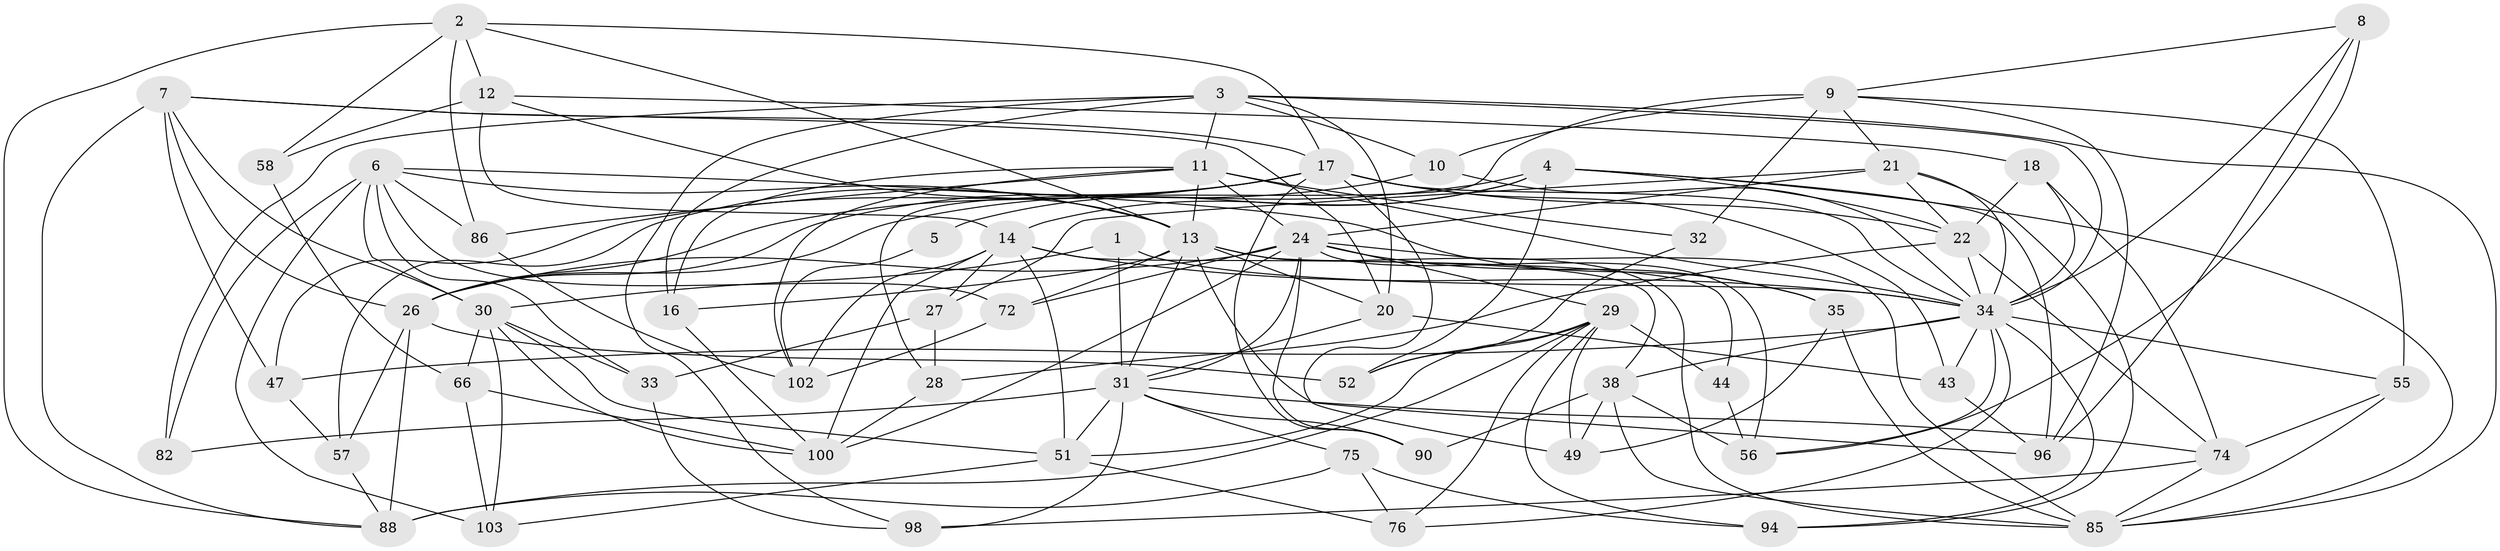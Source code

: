 // original degree distribution, {4: 1.0}
// Generated by graph-tools (version 1.1) at 2025/16/03/09/25 04:16:34]
// undirected, 58 vertices, 163 edges
graph export_dot {
graph [start="1"]
  node [color=gray90,style=filled];
  1;
  2 [super="+19"];
  3 [super="+41+45"];
  4 [super="+62+116"];
  5;
  6 [super="+46"];
  7 [super="+79"];
  8;
  9 [super="+81+68"];
  10;
  11 [super="+50+25"];
  12 [super="+108"];
  13 [super="+15"];
  14 [super="+78"];
  16;
  17 [super="+23+37"];
  18;
  20 [super="+114"];
  21 [super="+95"];
  22 [super="+111+69"];
  24 [super="+87+54"];
  26 [super="+48"];
  27;
  28;
  29 [super="+70"];
  30 [super="+39"];
  31 [super="+53+64+40"];
  32;
  33;
  34 [super="+84+61+36"];
  35;
  38 [super="+71"];
  43;
  44;
  47;
  49;
  51 [super="+59"];
  52;
  55;
  56 [super="+89"];
  57;
  58;
  66;
  72;
  74 [super="+113"];
  75;
  76;
  82;
  85 [super="+93+97"];
  86;
  88 [super="+99"];
  90;
  94;
  96 [super="+107"];
  98;
  100 [super="+104"];
  102 [super="+105"];
  103;
  1 -- 34;
  1 -- 31 [weight=2];
  1 -- 30;
  2 -- 88;
  2 -- 12 [weight=2];
  2 -- 86;
  2 -- 58 [weight=2];
  2 -- 13;
  2 -- 17;
  3 -- 16;
  3 -- 85;
  3 -- 98;
  3 -- 20;
  3 -- 82;
  3 -- 10;
  3 -- 11;
  3 -- 34;
  4 -- 5 [weight=2];
  4 -- 26;
  4 -- 85;
  4 -- 14;
  4 -- 52;
  4 -- 22;
  4 -- 96;
  5 -- 102 [weight=2];
  6 -- 72;
  6 -- 86;
  6 -- 103;
  6 -- 33;
  6 -- 82;
  6 -- 35;
  6 -- 13;
  6 -- 30;
  7 -- 88;
  7 -- 47;
  7 -- 26;
  7 -- 17;
  7 -- 20;
  7 -- 30;
  8 -- 56;
  8 -- 34;
  8 -- 9;
  8 -- 96;
  9 -- 55;
  9 -- 32 [weight=2];
  9 -- 28;
  9 -- 96;
  9 -- 10;
  9 -- 21;
  10 -- 34;
  10 -- 26;
  11 -- 102;
  11 -- 24;
  11 -- 16;
  11 -- 34;
  11 -- 86;
  11 -- 32;
  11 -- 13;
  12 -- 58;
  12 -- 14;
  12 -- 18;
  12 -- 13;
  13 -- 96 [weight=2];
  13 -- 44;
  13 -- 72;
  13 -- 16;
  13 -- 20;
  13 -- 85;
  13 -- 31;
  14 -- 51;
  14 -- 34;
  14 -- 38;
  14 -- 27;
  14 -- 102;
  14 -- 100;
  16 -- 100;
  17 -- 49;
  17 -- 90;
  17 -- 43;
  17 -- 26;
  17 -- 22;
  17 -- 34;
  17 -- 47;
  17 -- 57;
  18 -- 74;
  18 -- 34;
  18 -- 22;
  20 -- 31 [weight=2];
  20 -- 43;
  21 -- 27;
  21 -- 94;
  21 -- 24;
  21 -- 22;
  21 -- 34;
  22 -- 34 [weight=2];
  22 -- 28;
  22 -- 74;
  24 -- 56;
  24 -- 100;
  24 -- 85;
  24 -- 31 [weight=2];
  24 -- 35;
  24 -- 90;
  24 -- 26;
  24 -- 72;
  24 -- 29;
  26 -- 57;
  26 -- 52;
  26 -- 88;
  27 -- 28;
  27 -- 33;
  28 -- 100;
  29 -- 94;
  29 -- 88;
  29 -- 49;
  29 -- 51;
  29 -- 52;
  29 -- 44;
  29 -- 76;
  30 -- 100;
  30 -- 33;
  30 -- 66;
  30 -- 51;
  30 -- 103;
  31 -- 82 [weight=2];
  31 -- 98;
  31 -- 74;
  31 -- 75;
  31 -- 51;
  31 -- 90;
  32 -- 52;
  33 -- 98;
  34 -- 47;
  34 -- 38;
  34 -- 43;
  34 -- 76;
  34 -- 55;
  34 -- 94;
  34 -- 56;
  35 -- 49;
  35 -- 85;
  38 -- 90;
  38 -- 85;
  38 -- 49;
  38 -- 56;
  43 -- 96;
  44 -- 56 [weight=2];
  47 -- 57;
  51 -- 76;
  51 -- 103;
  55 -- 85;
  55 -- 74;
  57 -- 88;
  58 -- 66;
  66 -- 103;
  66 -- 100;
  72 -- 102;
  74 -- 85;
  74 -- 98;
  75 -- 76;
  75 -- 94;
  75 -- 88;
  86 -- 102;
}
